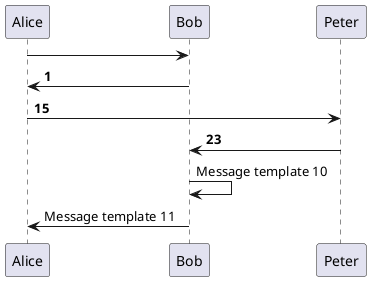 @startuml

Alice -> Bob
autonumber
Bob -> Alice

autonumber 15 8
Alice -> Peter
Peter -> Bob

autonumber 10 "Message template ##"
Bob -> Bob
Bob -> Alice

@enduml